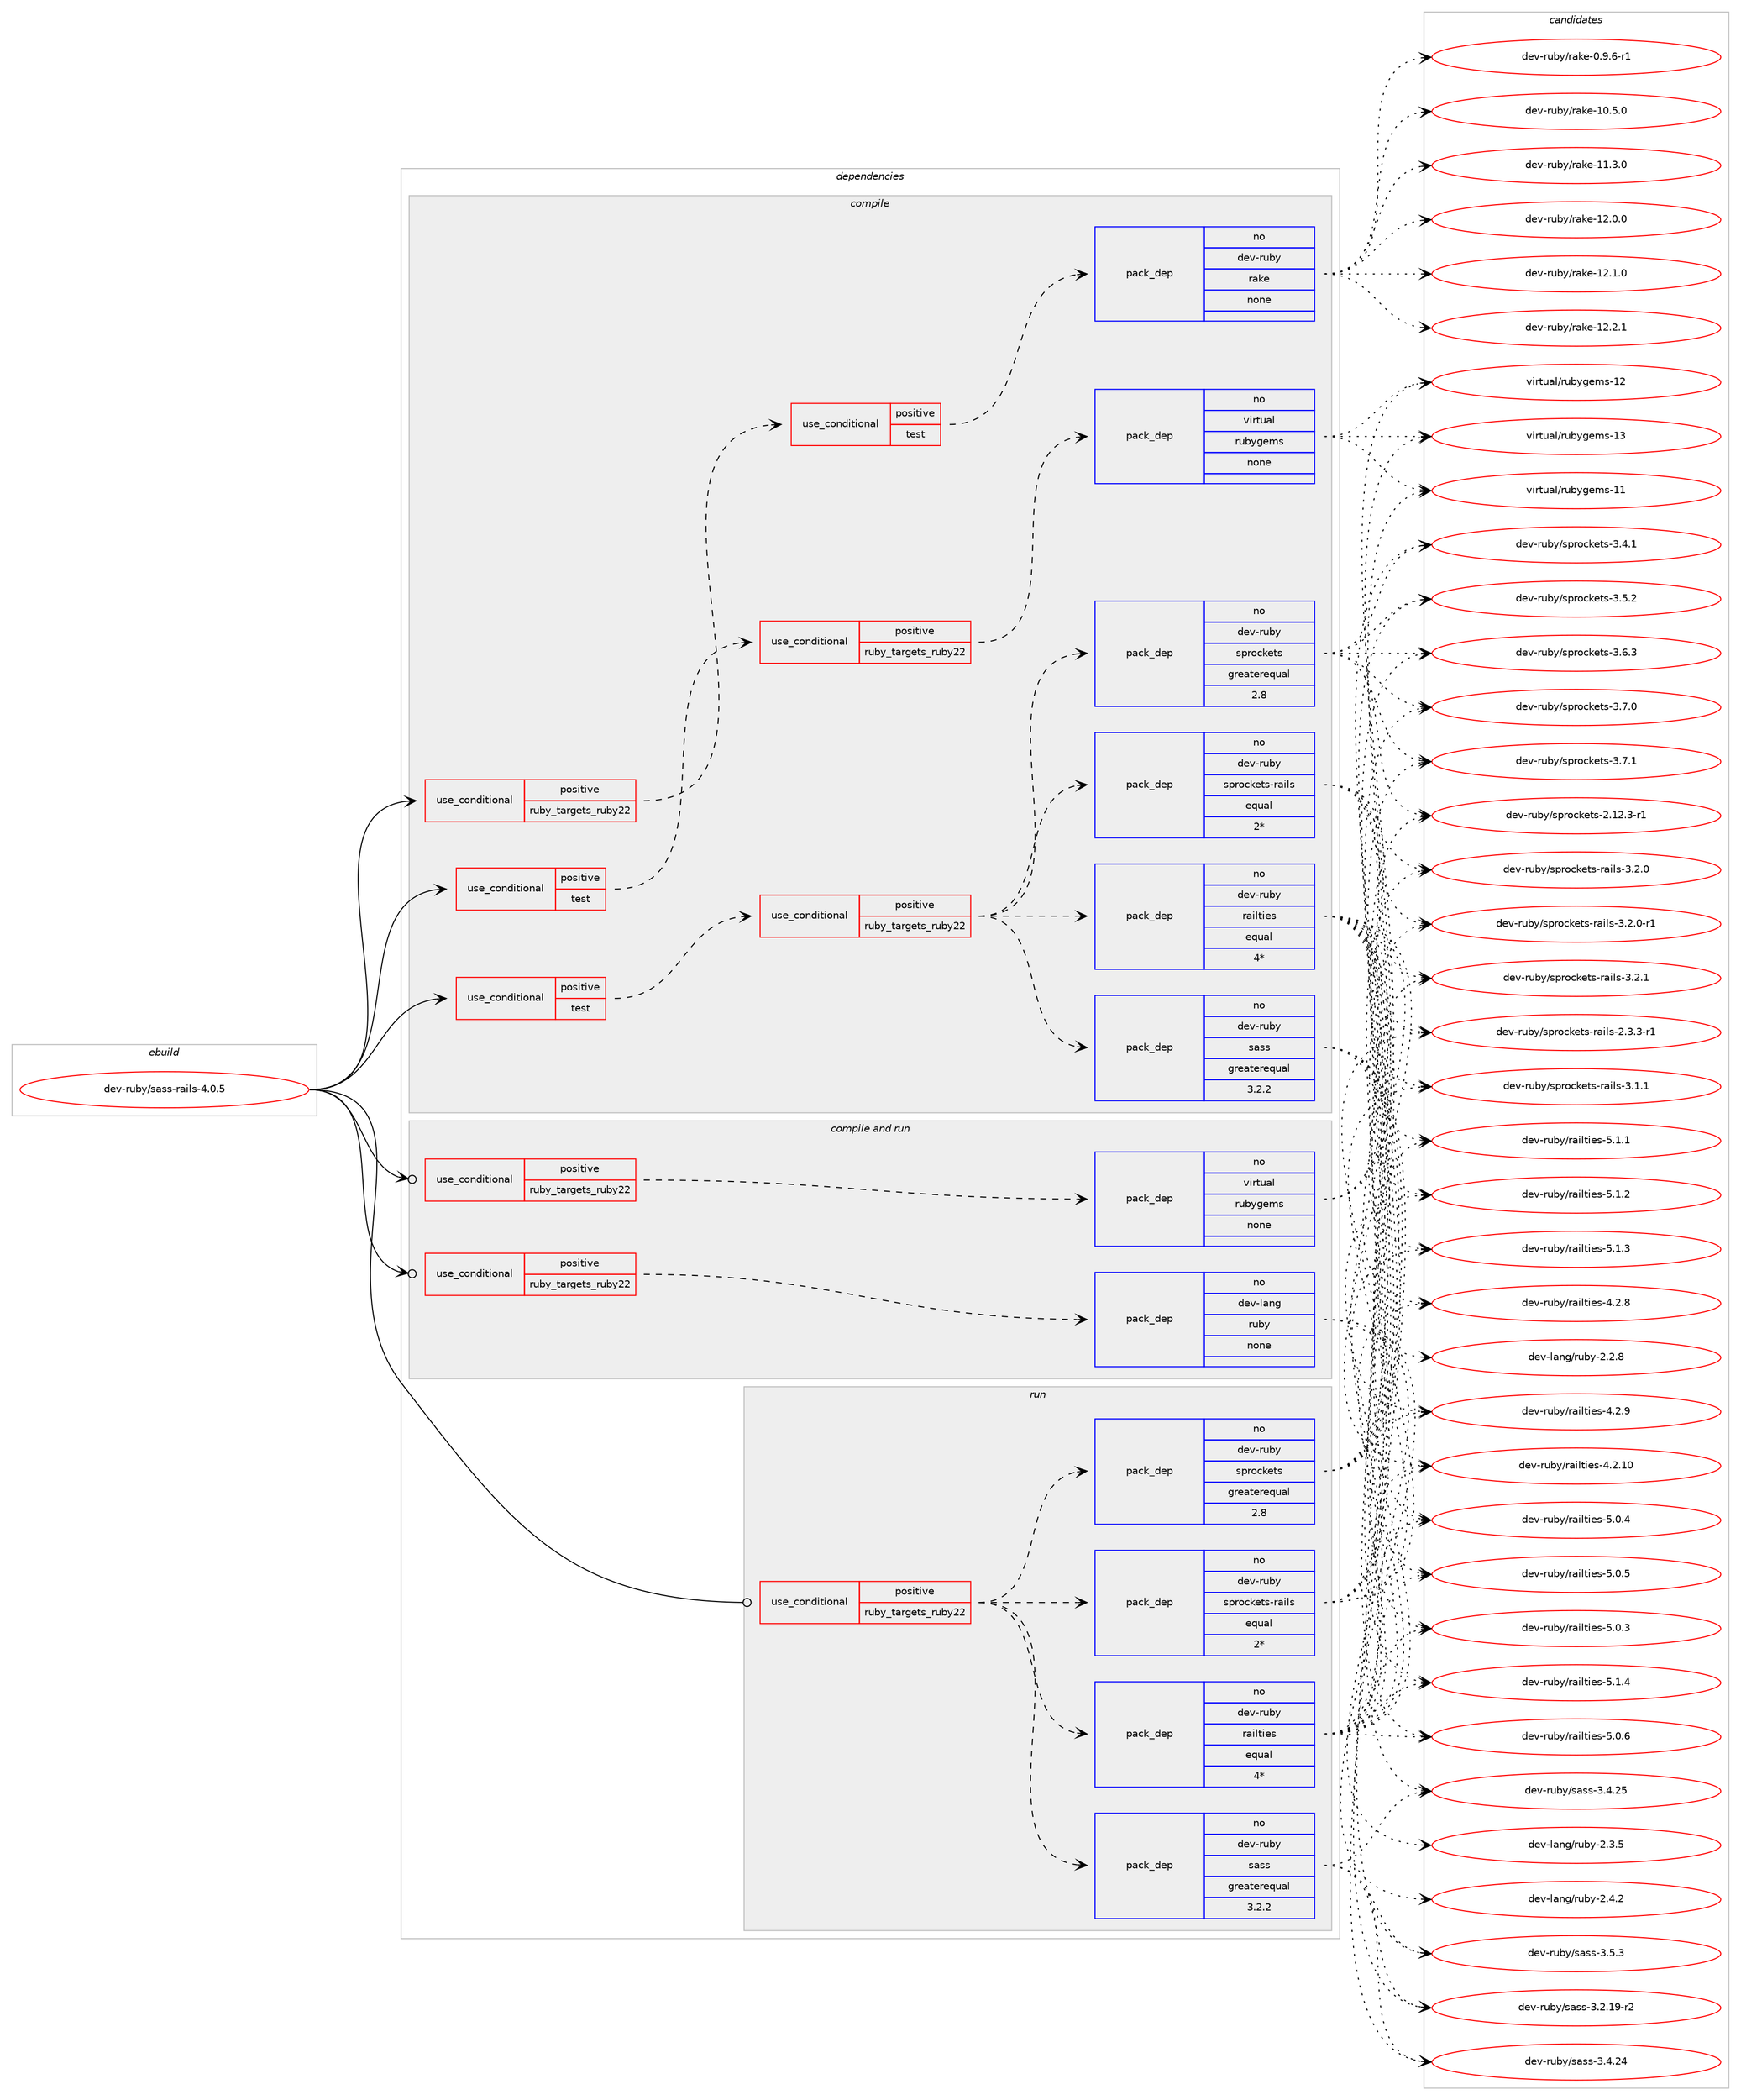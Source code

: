 digraph prolog {

# *************
# Graph options
# *************

newrank=true;
concentrate=true;
compound=true;
graph [rankdir=LR,fontname=Helvetica,fontsize=10,ranksep=1.5];#, ranksep=2.5, nodesep=0.2];
edge  [arrowhead=vee];
node  [fontname=Helvetica,fontsize=10];

# **********
# The ebuild
# **********

subgraph cluster_leftcol {
color=gray;
rank=same;
label=<<i>ebuild</i>>;
id [label="dev-ruby/sass-rails-4.0.5", color=red, width=4, href="../dev-ruby/sass-rails-4.0.5.svg"];
}

# ****************
# The dependencies
# ****************

subgraph cluster_midcol {
color=gray;
label=<<i>dependencies</i>>;
subgraph cluster_compile {
fillcolor="#eeeeee";
style=filled;
label=<<i>compile</i>>;
subgraph cond72622 {
dependency270002 [label=<<TABLE BORDER="0" CELLBORDER="1" CELLSPACING="0" CELLPADDING="4"><TR><TD ROWSPAN="3" CELLPADDING="10">use_conditional</TD></TR><TR><TD>positive</TD></TR><TR><TD>ruby_targets_ruby22</TD></TR></TABLE>>, shape=none, color=red];
subgraph cond72623 {
dependency270003 [label=<<TABLE BORDER="0" CELLBORDER="1" CELLSPACING="0" CELLPADDING="4"><TR><TD ROWSPAN="3" CELLPADDING="10">use_conditional</TD></TR><TR><TD>positive</TD></TR><TR><TD>test</TD></TR></TABLE>>, shape=none, color=red];
subgraph pack193266 {
dependency270004 [label=<<TABLE BORDER="0" CELLBORDER="1" CELLSPACING="0" CELLPADDING="4" WIDTH="220"><TR><TD ROWSPAN="6" CELLPADDING="30">pack_dep</TD></TR><TR><TD WIDTH="110">no</TD></TR><TR><TD>dev-ruby</TD></TR><TR><TD>rake</TD></TR><TR><TD>none</TD></TR><TR><TD></TD></TR></TABLE>>, shape=none, color=blue];
}
dependency270003:e -> dependency270004:w [weight=20,style="dashed",arrowhead="vee"];
}
dependency270002:e -> dependency270003:w [weight=20,style="dashed",arrowhead="vee"];
}
id:e -> dependency270002:w [weight=20,style="solid",arrowhead="vee"];
subgraph cond72624 {
dependency270005 [label=<<TABLE BORDER="0" CELLBORDER="1" CELLSPACING="0" CELLPADDING="4"><TR><TD ROWSPAN="3" CELLPADDING="10">use_conditional</TD></TR><TR><TD>positive</TD></TR><TR><TD>test</TD></TR></TABLE>>, shape=none, color=red];
subgraph cond72625 {
dependency270006 [label=<<TABLE BORDER="0" CELLBORDER="1" CELLSPACING="0" CELLPADDING="4"><TR><TD ROWSPAN="3" CELLPADDING="10">use_conditional</TD></TR><TR><TD>positive</TD></TR><TR><TD>ruby_targets_ruby22</TD></TR></TABLE>>, shape=none, color=red];
subgraph pack193267 {
dependency270007 [label=<<TABLE BORDER="0" CELLBORDER="1" CELLSPACING="0" CELLPADDING="4" WIDTH="220"><TR><TD ROWSPAN="6" CELLPADDING="30">pack_dep</TD></TR><TR><TD WIDTH="110">no</TD></TR><TR><TD>dev-ruby</TD></TR><TR><TD>sass</TD></TR><TR><TD>greaterequal</TD></TR><TR><TD>3.2.2</TD></TR></TABLE>>, shape=none, color=blue];
}
dependency270006:e -> dependency270007:w [weight=20,style="dashed",arrowhead="vee"];
subgraph pack193268 {
dependency270008 [label=<<TABLE BORDER="0" CELLBORDER="1" CELLSPACING="0" CELLPADDING="4" WIDTH="220"><TR><TD ROWSPAN="6" CELLPADDING="30">pack_dep</TD></TR><TR><TD WIDTH="110">no</TD></TR><TR><TD>dev-ruby</TD></TR><TR><TD>railties</TD></TR><TR><TD>equal</TD></TR><TR><TD>4*</TD></TR></TABLE>>, shape=none, color=blue];
}
dependency270006:e -> dependency270008:w [weight=20,style="dashed",arrowhead="vee"];
subgraph pack193269 {
dependency270009 [label=<<TABLE BORDER="0" CELLBORDER="1" CELLSPACING="0" CELLPADDING="4" WIDTH="220"><TR><TD ROWSPAN="6" CELLPADDING="30">pack_dep</TD></TR><TR><TD WIDTH="110">no</TD></TR><TR><TD>dev-ruby</TD></TR><TR><TD>sprockets-rails</TD></TR><TR><TD>equal</TD></TR><TR><TD>2*</TD></TR></TABLE>>, shape=none, color=blue];
}
dependency270006:e -> dependency270009:w [weight=20,style="dashed",arrowhead="vee"];
subgraph pack193270 {
dependency270010 [label=<<TABLE BORDER="0" CELLBORDER="1" CELLSPACING="0" CELLPADDING="4" WIDTH="220"><TR><TD ROWSPAN="6" CELLPADDING="30">pack_dep</TD></TR><TR><TD WIDTH="110">no</TD></TR><TR><TD>dev-ruby</TD></TR><TR><TD>sprockets</TD></TR><TR><TD>greaterequal</TD></TR><TR><TD>2.8</TD></TR></TABLE>>, shape=none, color=blue];
}
dependency270006:e -> dependency270010:w [weight=20,style="dashed",arrowhead="vee"];
}
dependency270005:e -> dependency270006:w [weight=20,style="dashed",arrowhead="vee"];
}
id:e -> dependency270005:w [weight=20,style="solid",arrowhead="vee"];
subgraph cond72626 {
dependency270011 [label=<<TABLE BORDER="0" CELLBORDER="1" CELLSPACING="0" CELLPADDING="4"><TR><TD ROWSPAN="3" CELLPADDING="10">use_conditional</TD></TR><TR><TD>positive</TD></TR><TR><TD>test</TD></TR></TABLE>>, shape=none, color=red];
subgraph cond72627 {
dependency270012 [label=<<TABLE BORDER="0" CELLBORDER="1" CELLSPACING="0" CELLPADDING="4"><TR><TD ROWSPAN="3" CELLPADDING="10">use_conditional</TD></TR><TR><TD>positive</TD></TR><TR><TD>ruby_targets_ruby22</TD></TR></TABLE>>, shape=none, color=red];
subgraph pack193271 {
dependency270013 [label=<<TABLE BORDER="0" CELLBORDER="1" CELLSPACING="0" CELLPADDING="4" WIDTH="220"><TR><TD ROWSPAN="6" CELLPADDING="30">pack_dep</TD></TR><TR><TD WIDTH="110">no</TD></TR><TR><TD>virtual</TD></TR><TR><TD>rubygems</TD></TR><TR><TD>none</TD></TR><TR><TD></TD></TR></TABLE>>, shape=none, color=blue];
}
dependency270012:e -> dependency270013:w [weight=20,style="dashed",arrowhead="vee"];
}
dependency270011:e -> dependency270012:w [weight=20,style="dashed",arrowhead="vee"];
}
id:e -> dependency270011:w [weight=20,style="solid",arrowhead="vee"];
}
subgraph cluster_compileandrun {
fillcolor="#eeeeee";
style=filled;
label=<<i>compile and run</i>>;
subgraph cond72628 {
dependency270014 [label=<<TABLE BORDER="0" CELLBORDER="1" CELLSPACING="0" CELLPADDING="4"><TR><TD ROWSPAN="3" CELLPADDING="10">use_conditional</TD></TR><TR><TD>positive</TD></TR><TR><TD>ruby_targets_ruby22</TD></TR></TABLE>>, shape=none, color=red];
subgraph pack193272 {
dependency270015 [label=<<TABLE BORDER="0" CELLBORDER="1" CELLSPACING="0" CELLPADDING="4" WIDTH="220"><TR><TD ROWSPAN="6" CELLPADDING="30">pack_dep</TD></TR><TR><TD WIDTH="110">no</TD></TR><TR><TD>dev-lang</TD></TR><TR><TD>ruby</TD></TR><TR><TD>none</TD></TR><TR><TD></TD></TR></TABLE>>, shape=none, color=blue];
}
dependency270014:e -> dependency270015:w [weight=20,style="dashed",arrowhead="vee"];
}
id:e -> dependency270014:w [weight=20,style="solid",arrowhead="odotvee"];
subgraph cond72629 {
dependency270016 [label=<<TABLE BORDER="0" CELLBORDER="1" CELLSPACING="0" CELLPADDING="4"><TR><TD ROWSPAN="3" CELLPADDING="10">use_conditional</TD></TR><TR><TD>positive</TD></TR><TR><TD>ruby_targets_ruby22</TD></TR></TABLE>>, shape=none, color=red];
subgraph pack193273 {
dependency270017 [label=<<TABLE BORDER="0" CELLBORDER="1" CELLSPACING="0" CELLPADDING="4" WIDTH="220"><TR><TD ROWSPAN="6" CELLPADDING="30">pack_dep</TD></TR><TR><TD WIDTH="110">no</TD></TR><TR><TD>virtual</TD></TR><TR><TD>rubygems</TD></TR><TR><TD>none</TD></TR><TR><TD></TD></TR></TABLE>>, shape=none, color=blue];
}
dependency270016:e -> dependency270017:w [weight=20,style="dashed",arrowhead="vee"];
}
id:e -> dependency270016:w [weight=20,style="solid",arrowhead="odotvee"];
}
subgraph cluster_run {
fillcolor="#eeeeee";
style=filled;
label=<<i>run</i>>;
subgraph cond72630 {
dependency270018 [label=<<TABLE BORDER="0" CELLBORDER="1" CELLSPACING="0" CELLPADDING="4"><TR><TD ROWSPAN="3" CELLPADDING="10">use_conditional</TD></TR><TR><TD>positive</TD></TR><TR><TD>ruby_targets_ruby22</TD></TR></TABLE>>, shape=none, color=red];
subgraph pack193274 {
dependency270019 [label=<<TABLE BORDER="0" CELLBORDER="1" CELLSPACING="0" CELLPADDING="4" WIDTH="220"><TR><TD ROWSPAN="6" CELLPADDING="30">pack_dep</TD></TR><TR><TD WIDTH="110">no</TD></TR><TR><TD>dev-ruby</TD></TR><TR><TD>sass</TD></TR><TR><TD>greaterequal</TD></TR><TR><TD>3.2.2</TD></TR></TABLE>>, shape=none, color=blue];
}
dependency270018:e -> dependency270019:w [weight=20,style="dashed",arrowhead="vee"];
subgraph pack193275 {
dependency270020 [label=<<TABLE BORDER="0" CELLBORDER="1" CELLSPACING="0" CELLPADDING="4" WIDTH="220"><TR><TD ROWSPAN="6" CELLPADDING="30">pack_dep</TD></TR><TR><TD WIDTH="110">no</TD></TR><TR><TD>dev-ruby</TD></TR><TR><TD>railties</TD></TR><TR><TD>equal</TD></TR><TR><TD>4*</TD></TR></TABLE>>, shape=none, color=blue];
}
dependency270018:e -> dependency270020:w [weight=20,style="dashed",arrowhead="vee"];
subgraph pack193276 {
dependency270021 [label=<<TABLE BORDER="0" CELLBORDER="1" CELLSPACING="0" CELLPADDING="4" WIDTH="220"><TR><TD ROWSPAN="6" CELLPADDING="30">pack_dep</TD></TR><TR><TD WIDTH="110">no</TD></TR><TR><TD>dev-ruby</TD></TR><TR><TD>sprockets-rails</TD></TR><TR><TD>equal</TD></TR><TR><TD>2*</TD></TR></TABLE>>, shape=none, color=blue];
}
dependency270018:e -> dependency270021:w [weight=20,style="dashed",arrowhead="vee"];
subgraph pack193277 {
dependency270022 [label=<<TABLE BORDER="0" CELLBORDER="1" CELLSPACING="0" CELLPADDING="4" WIDTH="220"><TR><TD ROWSPAN="6" CELLPADDING="30">pack_dep</TD></TR><TR><TD WIDTH="110">no</TD></TR><TR><TD>dev-ruby</TD></TR><TR><TD>sprockets</TD></TR><TR><TD>greaterequal</TD></TR><TR><TD>2.8</TD></TR></TABLE>>, shape=none, color=blue];
}
dependency270018:e -> dependency270022:w [weight=20,style="dashed",arrowhead="vee"];
}
id:e -> dependency270018:w [weight=20,style="solid",arrowhead="odot"];
}
}

# **************
# The candidates
# **************

subgraph cluster_choices {
rank=same;
color=gray;
label=<<i>candidates</i>>;

subgraph choice193266 {
color=black;
nodesep=1;
choice100101118451141179812147114971071014548465746544511449 [label="dev-ruby/rake-0.9.6-r1", color=red, width=4,href="../dev-ruby/rake-0.9.6-r1.svg"];
choice1001011184511411798121471149710710145494846534648 [label="dev-ruby/rake-10.5.0", color=red, width=4,href="../dev-ruby/rake-10.5.0.svg"];
choice1001011184511411798121471149710710145494946514648 [label="dev-ruby/rake-11.3.0", color=red, width=4,href="../dev-ruby/rake-11.3.0.svg"];
choice1001011184511411798121471149710710145495046484648 [label="dev-ruby/rake-12.0.0", color=red, width=4,href="../dev-ruby/rake-12.0.0.svg"];
choice1001011184511411798121471149710710145495046494648 [label="dev-ruby/rake-12.1.0", color=red, width=4,href="../dev-ruby/rake-12.1.0.svg"];
choice1001011184511411798121471149710710145495046504649 [label="dev-ruby/rake-12.2.1", color=red, width=4,href="../dev-ruby/rake-12.2.1.svg"];
dependency270004:e -> choice100101118451141179812147114971071014548465746544511449:w [style=dotted,weight="100"];
dependency270004:e -> choice1001011184511411798121471149710710145494846534648:w [style=dotted,weight="100"];
dependency270004:e -> choice1001011184511411798121471149710710145494946514648:w [style=dotted,weight="100"];
dependency270004:e -> choice1001011184511411798121471149710710145495046484648:w [style=dotted,weight="100"];
dependency270004:e -> choice1001011184511411798121471149710710145495046494648:w [style=dotted,weight="100"];
dependency270004:e -> choice1001011184511411798121471149710710145495046504649:w [style=dotted,weight="100"];
}
subgraph choice193267 {
color=black;
nodesep=1;
choice10010111845114117981214711597115115455146504649574511450 [label="dev-ruby/sass-3.2.19-r2", color=red, width=4,href="../dev-ruby/sass-3.2.19-r2.svg"];
choice1001011184511411798121471159711511545514652465052 [label="dev-ruby/sass-3.4.24", color=red, width=4,href="../dev-ruby/sass-3.4.24.svg"];
choice1001011184511411798121471159711511545514652465053 [label="dev-ruby/sass-3.4.25", color=red, width=4,href="../dev-ruby/sass-3.4.25.svg"];
choice10010111845114117981214711597115115455146534651 [label="dev-ruby/sass-3.5.3", color=red, width=4,href="../dev-ruby/sass-3.5.3.svg"];
dependency270007:e -> choice10010111845114117981214711597115115455146504649574511450:w [style=dotted,weight="100"];
dependency270007:e -> choice1001011184511411798121471159711511545514652465052:w [style=dotted,weight="100"];
dependency270007:e -> choice1001011184511411798121471159711511545514652465053:w [style=dotted,weight="100"];
dependency270007:e -> choice10010111845114117981214711597115115455146534651:w [style=dotted,weight="100"];
}
subgraph choice193268 {
color=black;
nodesep=1;
choice1001011184511411798121471149710510811610510111545524650464948 [label="dev-ruby/railties-4.2.10", color=red, width=4,href="../dev-ruby/railties-4.2.10.svg"];
choice10010111845114117981214711497105108116105101115455246504656 [label="dev-ruby/railties-4.2.8", color=red, width=4,href="../dev-ruby/railties-4.2.8.svg"];
choice10010111845114117981214711497105108116105101115455246504657 [label="dev-ruby/railties-4.2.9", color=red, width=4,href="../dev-ruby/railties-4.2.9.svg"];
choice10010111845114117981214711497105108116105101115455346484651 [label="dev-ruby/railties-5.0.3", color=red, width=4,href="../dev-ruby/railties-5.0.3.svg"];
choice10010111845114117981214711497105108116105101115455346484652 [label="dev-ruby/railties-5.0.4", color=red, width=4,href="../dev-ruby/railties-5.0.4.svg"];
choice10010111845114117981214711497105108116105101115455346484653 [label="dev-ruby/railties-5.0.5", color=red, width=4,href="../dev-ruby/railties-5.0.5.svg"];
choice10010111845114117981214711497105108116105101115455346484654 [label="dev-ruby/railties-5.0.6", color=red, width=4,href="../dev-ruby/railties-5.0.6.svg"];
choice10010111845114117981214711497105108116105101115455346494649 [label="dev-ruby/railties-5.1.1", color=red, width=4,href="../dev-ruby/railties-5.1.1.svg"];
choice10010111845114117981214711497105108116105101115455346494650 [label="dev-ruby/railties-5.1.2", color=red, width=4,href="../dev-ruby/railties-5.1.2.svg"];
choice10010111845114117981214711497105108116105101115455346494651 [label="dev-ruby/railties-5.1.3", color=red, width=4,href="../dev-ruby/railties-5.1.3.svg"];
choice10010111845114117981214711497105108116105101115455346494652 [label="dev-ruby/railties-5.1.4", color=red, width=4,href="../dev-ruby/railties-5.1.4.svg"];
dependency270008:e -> choice1001011184511411798121471149710510811610510111545524650464948:w [style=dotted,weight="100"];
dependency270008:e -> choice10010111845114117981214711497105108116105101115455246504656:w [style=dotted,weight="100"];
dependency270008:e -> choice10010111845114117981214711497105108116105101115455246504657:w [style=dotted,weight="100"];
dependency270008:e -> choice10010111845114117981214711497105108116105101115455346484651:w [style=dotted,weight="100"];
dependency270008:e -> choice10010111845114117981214711497105108116105101115455346484652:w [style=dotted,weight="100"];
dependency270008:e -> choice10010111845114117981214711497105108116105101115455346484653:w [style=dotted,weight="100"];
dependency270008:e -> choice10010111845114117981214711497105108116105101115455346484654:w [style=dotted,weight="100"];
dependency270008:e -> choice10010111845114117981214711497105108116105101115455346494649:w [style=dotted,weight="100"];
dependency270008:e -> choice10010111845114117981214711497105108116105101115455346494650:w [style=dotted,weight="100"];
dependency270008:e -> choice10010111845114117981214711497105108116105101115455346494651:w [style=dotted,weight="100"];
dependency270008:e -> choice10010111845114117981214711497105108116105101115455346494652:w [style=dotted,weight="100"];
}
subgraph choice193269 {
color=black;
nodesep=1;
choice1001011184511411798121471151121141119910710111611545114971051081154550465146514511449 [label="dev-ruby/sprockets-rails-2.3.3-r1", color=red, width=4,href="../dev-ruby/sprockets-rails-2.3.3-r1.svg"];
choice100101118451141179812147115112114111991071011161154511497105108115455146494649 [label="dev-ruby/sprockets-rails-3.1.1", color=red, width=4,href="../dev-ruby/sprockets-rails-3.1.1.svg"];
choice100101118451141179812147115112114111991071011161154511497105108115455146504648 [label="dev-ruby/sprockets-rails-3.2.0", color=red, width=4,href="../dev-ruby/sprockets-rails-3.2.0.svg"];
choice1001011184511411798121471151121141119910710111611545114971051081154551465046484511449 [label="dev-ruby/sprockets-rails-3.2.0-r1", color=red, width=4,href="../dev-ruby/sprockets-rails-3.2.0-r1.svg"];
choice100101118451141179812147115112114111991071011161154511497105108115455146504649 [label="dev-ruby/sprockets-rails-3.2.1", color=red, width=4,href="../dev-ruby/sprockets-rails-3.2.1.svg"];
dependency270009:e -> choice1001011184511411798121471151121141119910710111611545114971051081154550465146514511449:w [style=dotted,weight="100"];
dependency270009:e -> choice100101118451141179812147115112114111991071011161154511497105108115455146494649:w [style=dotted,weight="100"];
dependency270009:e -> choice100101118451141179812147115112114111991071011161154511497105108115455146504648:w [style=dotted,weight="100"];
dependency270009:e -> choice1001011184511411798121471151121141119910710111611545114971051081154551465046484511449:w [style=dotted,weight="100"];
dependency270009:e -> choice100101118451141179812147115112114111991071011161154511497105108115455146504649:w [style=dotted,weight="100"];
}
subgraph choice193270 {
color=black;
nodesep=1;
choice10010111845114117981214711511211411199107101116115455046495046514511449 [label="dev-ruby/sprockets-2.12.3-r1", color=red, width=4,href="../dev-ruby/sprockets-2.12.3-r1.svg"];
choice10010111845114117981214711511211411199107101116115455146524649 [label="dev-ruby/sprockets-3.4.1", color=red, width=4,href="../dev-ruby/sprockets-3.4.1.svg"];
choice10010111845114117981214711511211411199107101116115455146534650 [label="dev-ruby/sprockets-3.5.2", color=red, width=4,href="../dev-ruby/sprockets-3.5.2.svg"];
choice10010111845114117981214711511211411199107101116115455146544651 [label="dev-ruby/sprockets-3.6.3", color=red, width=4,href="../dev-ruby/sprockets-3.6.3.svg"];
choice10010111845114117981214711511211411199107101116115455146554648 [label="dev-ruby/sprockets-3.7.0", color=red, width=4,href="../dev-ruby/sprockets-3.7.0.svg"];
choice10010111845114117981214711511211411199107101116115455146554649 [label="dev-ruby/sprockets-3.7.1", color=red, width=4,href="../dev-ruby/sprockets-3.7.1.svg"];
dependency270010:e -> choice10010111845114117981214711511211411199107101116115455046495046514511449:w [style=dotted,weight="100"];
dependency270010:e -> choice10010111845114117981214711511211411199107101116115455146524649:w [style=dotted,weight="100"];
dependency270010:e -> choice10010111845114117981214711511211411199107101116115455146534650:w [style=dotted,weight="100"];
dependency270010:e -> choice10010111845114117981214711511211411199107101116115455146544651:w [style=dotted,weight="100"];
dependency270010:e -> choice10010111845114117981214711511211411199107101116115455146554648:w [style=dotted,weight="100"];
dependency270010:e -> choice10010111845114117981214711511211411199107101116115455146554649:w [style=dotted,weight="100"];
}
subgraph choice193271 {
color=black;
nodesep=1;
choice118105114116117971084711411798121103101109115454949 [label="virtual/rubygems-11", color=red, width=4,href="../virtual/rubygems-11.svg"];
choice118105114116117971084711411798121103101109115454950 [label="virtual/rubygems-12", color=red, width=4,href="../virtual/rubygems-12.svg"];
choice118105114116117971084711411798121103101109115454951 [label="virtual/rubygems-13", color=red, width=4,href="../virtual/rubygems-13.svg"];
dependency270013:e -> choice118105114116117971084711411798121103101109115454949:w [style=dotted,weight="100"];
dependency270013:e -> choice118105114116117971084711411798121103101109115454950:w [style=dotted,weight="100"];
dependency270013:e -> choice118105114116117971084711411798121103101109115454951:w [style=dotted,weight="100"];
}
subgraph choice193272 {
color=black;
nodesep=1;
choice10010111845108971101034711411798121455046504656 [label="dev-lang/ruby-2.2.8", color=red, width=4,href="../dev-lang/ruby-2.2.8.svg"];
choice10010111845108971101034711411798121455046514653 [label="dev-lang/ruby-2.3.5", color=red, width=4,href="../dev-lang/ruby-2.3.5.svg"];
choice10010111845108971101034711411798121455046524650 [label="dev-lang/ruby-2.4.2", color=red, width=4,href="../dev-lang/ruby-2.4.2.svg"];
dependency270015:e -> choice10010111845108971101034711411798121455046504656:w [style=dotted,weight="100"];
dependency270015:e -> choice10010111845108971101034711411798121455046514653:w [style=dotted,weight="100"];
dependency270015:e -> choice10010111845108971101034711411798121455046524650:w [style=dotted,weight="100"];
}
subgraph choice193273 {
color=black;
nodesep=1;
choice118105114116117971084711411798121103101109115454949 [label="virtual/rubygems-11", color=red, width=4,href="../virtual/rubygems-11.svg"];
choice118105114116117971084711411798121103101109115454950 [label="virtual/rubygems-12", color=red, width=4,href="../virtual/rubygems-12.svg"];
choice118105114116117971084711411798121103101109115454951 [label="virtual/rubygems-13", color=red, width=4,href="../virtual/rubygems-13.svg"];
dependency270017:e -> choice118105114116117971084711411798121103101109115454949:w [style=dotted,weight="100"];
dependency270017:e -> choice118105114116117971084711411798121103101109115454950:w [style=dotted,weight="100"];
dependency270017:e -> choice118105114116117971084711411798121103101109115454951:w [style=dotted,weight="100"];
}
subgraph choice193274 {
color=black;
nodesep=1;
choice10010111845114117981214711597115115455146504649574511450 [label="dev-ruby/sass-3.2.19-r2", color=red, width=4,href="../dev-ruby/sass-3.2.19-r2.svg"];
choice1001011184511411798121471159711511545514652465052 [label="dev-ruby/sass-3.4.24", color=red, width=4,href="../dev-ruby/sass-3.4.24.svg"];
choice1001011184511411798121471159711511545514652465053 [label="dev-ruby/sass-3.4.25", color=red, width=4,href="../dev-ruby/sass-3.4.25.svg"];
choice10010111845114117981214711597115115455146534651 [label="dev-ruby/sass-3.5.3", color=red, width=4,href="../dev-ruby/sass-3.5.3.svg"];
dependency270019:e -> choice10010111845114117981214711597115115455146504649574511450:w [style=dotted,weight="100"];
dependency270019:e -> choice1001011184511411798121471159711511545514652465052:w [style=dotted,weight="100"];
dependency270019:e -> choice1001011184511411798121471159711511545514652465053:w [style=dotted,weight="100"];
dependency270019:e -> choice10010111845114117981214711597115115455146534651:w [style=dotted,weight="100"];
}
subgraph choice193275 {
color=black;
nodesep=1;
choice1001011184511411798121471149710510811610510111545524650464948 [label="dev-ruby/railties-4.2.10", color=red, width=4,href="../dev-ruby/railties-4.2.10.svg"];
choice10010111845114117981214711497105108116105101115455246504656 [label="dev-ruby/railties-4.2.8", color=red, width=4,href="../dev-ruby/railties-4.2.8.svg"];
choice10010111845114117981214711497105108116105101115455246504657 [label="dev-ruby/railties-4.2.9", color=red, width=4,href="../dev-ruby/railties-4.2.9.svg"];
choice10010111845114117981214711497105108116105101115455346484651 [label="dev-ruby/railties-5.0.3", color=red, width=4,href="../dev-ruby/railties-5.0.3.svg"];
choice10010111845114117981214711497105108116105101115455346484652 [label="dev-ruby/railties-5.0.4", color=red, width=4,href="../dev-ruby/railties-5.0.4.svg"];
choice10010111845114117981214711497105108116105101115455346484653 [label="dev-ruby/railties-5.0.5", color=red, width=4,href="../dev-ruby/railties-5.0.5.svg"];
choice10010111845114117981214711497105108116105101115455346484654 [label="dev-ruby/railties-5.0.6", color=red, width=4,href="../dev-ruby/railties-5.0.6.svg"];
choice10010111845114117981214711497105108116105101115455346494649 [label="dev-ruby/railties-5.1.1", color=red, width=4,href="../dev-ruby/railties-5.1.1.svg"];
choice10010111845114117981214711497105108116105101115455346494650 [label="dev-ruby/railties-5.1.2", color=red, width=4,href="../dev-ruby/railties-5.1.2.svg"];
choice10010111845114117981214711497105108116105101115455346494651 [label="dev-ruby/railties-5.1.3", color=red, width=4,href="../dev-ruby/railties-5.1.3.svg"];
choice10010111845114117981214711497105108116105101115455346494652 [label="dev-ruby/railties-5.1.4", color=red, width=4,href="../dev-ruby/railties-5.1.4.svg"];
dependency270020:e -> choice1001011184511411798121471149710510811610510111545524650464948:w [style=dotted,weight="100"];
dependency270020:e -> choice10010111845114117981214711497105108116105101115455246504656:w [style=dotted,weight="100"];
dependency270020:e -> choice10010111845114117981214711497105108116105101115455246504657:w [style=dotted,weight="100"];
dependency270020:e -> choice10010111845114117981214711497105108116105101115455346484651:w [style=dotted,weight="100"];
dependency270020:e -> choice10010111845114117981214711497105108116105101115455346484652:w [style=dotted,weight="100"];
dependency270020:e -> choice10010111845114117981214711497105108116105101115455346484653:w [style=dotted,weight="100"];
dependency270020:e -> choice10010111845114117981214711497105108116105101115455346484654:w [style=dotted,weight="100"];
dependency270020:e -> choice10010111845114117981214711497105108116105101115455346494649:w [style=dotted,weight="100"];
dependency270020:e -> choice10010111845114117981214711497105108116105101115455346494650:w [style=dotted,weight="100"];
dependency270020:e -> choice10010111845114117981214711497105108116105101115455346494651:w [style=dotted,weight="100"];
dependency270020:e -> choice10010111845114117981214711497105108116105101115455346494652:w [style=dotted,weight="100"];
}
subgraph choice193276 {
color=black;
nodesep=1;
choice1001011184511411798121471151121141119910710111611545114971051081154550465146514511449 [label="dev-ruby/sprockets-rails-2.3.3-r1", color=red, width=4,href="../dev-ruby/sprockets-rails-2.3.3-r1.svg"];
choice100101118451141179812147115112114111991071011161154511497105108115455146494649 [label="dev-ruby/sprockets-rails-3.1.1", color=red, width=4,href="../dev-ruby/sprockets-rails-3.1.1.svg"];
choice100101118451141179812147115112114111991071011161154511497105108115455146504648 [label="dev-ruby/sprockets-rails-3.2.0", color=red, width=4,href="../dev-ruby/sprockets-rails-3.2.0.svg"];
choice1001011184511411798121471151121141119910710111611545114971051081154551465046484511449 [label="dev-ruby/sprockets-rails-3.2.0-r1", color=red, width=4,href="../dev-ruby/sprockets-rails-3.2.0-r1.svg"];
choice100101118451141179812147115112114111991071011161154511497105108115455146504649 [label="dev-ruby/sprockets-rails-3.2.1", color=red, width=4,href="../dev-ruby/sprockets-rails-3.2.1.svg"];
dependency270021:e -> choice1001011184511411798121471151121141119910710111611545114971051081154550465146514511449:w [style=dotted,weight="100"];
dependency270021:e -> choice100101118451141179812147115112114111991071011161154511497105108115455146494649:w [style=dotted,weight="100"];
dependency270021:e -> choice100101118451141179812147115112114111991071011161154511497105108115455146504648:w [style=dotted,weight="100"];
dependency270021:e -> choice1001011184511411798121471151121141119910710111611545114971051081154551465046484511449:w [style=dotted,weight="100"];
dependency270021:e -> choice100101118451141179812147115112114111991071011161154511497105108115455146504649:w [style=dotted,weight="100"];
}
subgraph choice193277 {
color=black;
nodesep=1;
choice10010111845114117981214711511211411199107101116115455046495046514511449 [label="dev-ruby/sprockets-2.12.3-r1", color=red, width=4,href="../dev-ruby/sprockets-2.12.3-r1.svg"];
choice10010111845114117981214711511211411199107101116115455146524649 [label="dev-ruby/sprockets-3.4.1", color=red, width=4,href="../dev-ruby/sprockets-3.4.1.svg"];
choice10010111845114117981214711511211411199107101116115455146534650 [label="dev-ruby/sprockets-3.5.2", color=red, width=4,href="../dev-ruby/sprockets-3.5.2.svg"];
choice10010111845114117981214711511211411199107101116115455146544651 [label="dev-ruby/sprockets-3.6.3", color=red, width=4,href="../dev-ruby/sprockets-3.6.3.svg"];
choice10010111845114117981214711511211411199107101116115455146554648 [label="dev-ruby/sprockets-3.7.0", color=red, width=4,href="../dev-ruby/sprockets-3.7.0.svg"];
choice10010111845114117981214711511211411199107101116115455146554649 [label="dev-ruby/sprockets-3.7.1", color=red, width=4,href="../dev-ruby/sprockets-3.7.1.svg"];
dependency270022:e -> choice10010111845114117981214711511211411199107101116115455046495046514511449:w [style=dotted,weight="100"];
dependency270022:e -> choice10010111845114117981214711511211411199107101116115455146524649:w [style=dotted,weight="100"];
dependency270022:e -> choice10010111845114117981214711511211411199107101116115455146534650:w [style=dotted,weight="100"];
dependency270022:e -> choice10010111845114117981214711511211411199107101116115455146544651:w [style=dotted,weight="100"];
dependency270022:e -> choice10010111845114117981214711511211411199107101116115455146554648:w [style=dotted,weight="100"];
dependency270022:e -> choice10010111845114117981214711511211411199107101116115455146554649:w [style=dotted,weight="100"];
}
}

}
